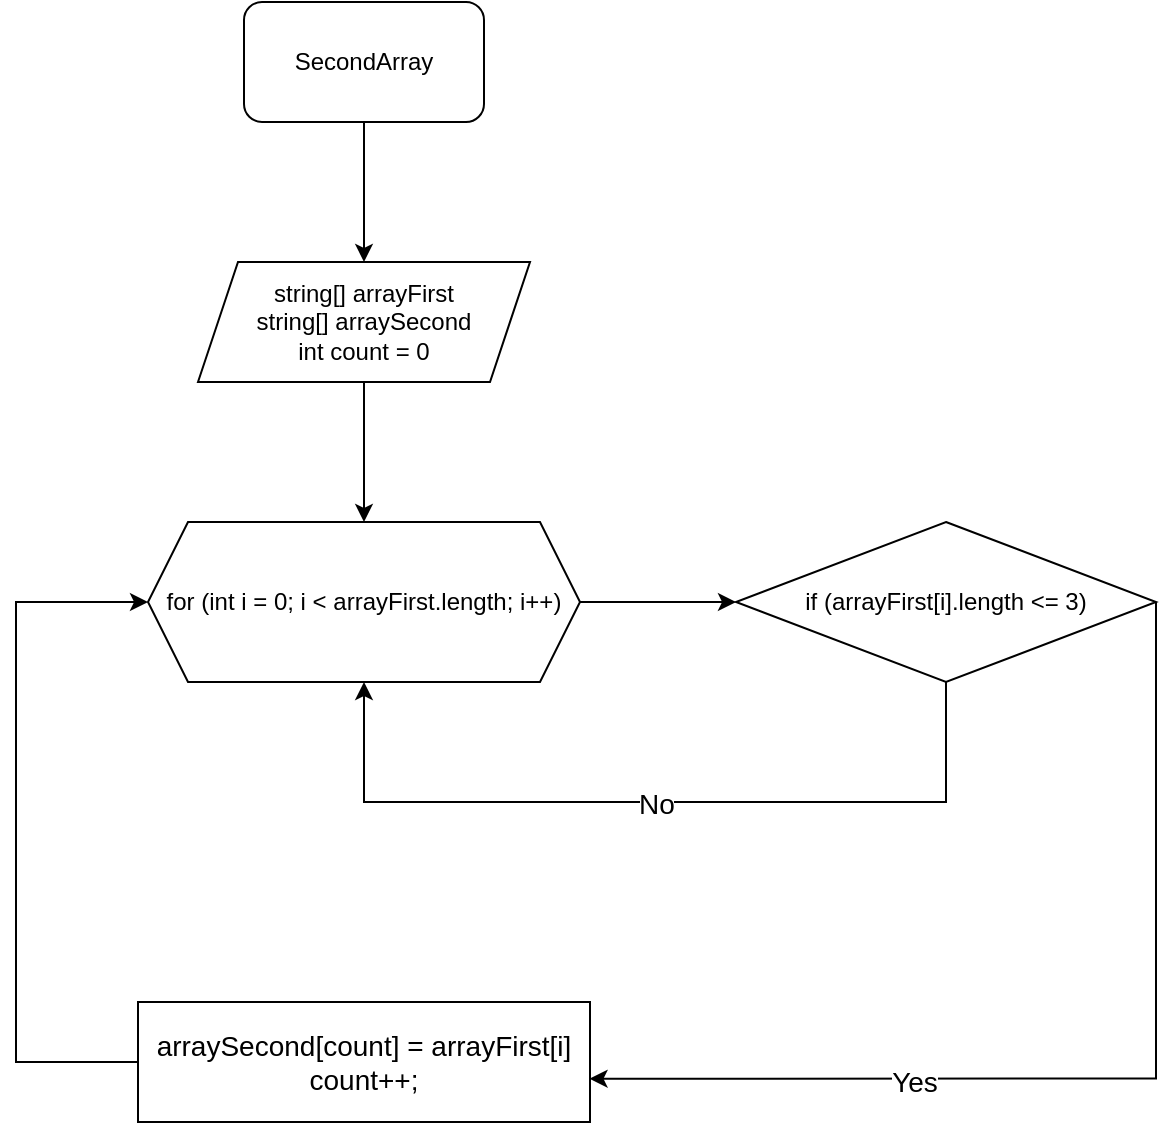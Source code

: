 <mxfile>
    <diagram id="yAGblul80aGBsqI3h5iG" name="Страница 1">
        <mxGraphModel dx="1112" dy="523" grid="1" gridSize="10" guides="1" tooltips="1" connect="1" arrows="1" fold="1" page="1" pageScale="1" pageWidth="827" pageHeight="1169" math="0" shadow="0">
            <root>
                <mxCell id="0"/>
                <mxCell id="1" parent="0"/>
                <mxCell id="2" style="edgeStyle=none;html=1;entryX=0.5;entryY=0;entryDx=0;entryDy=0;" edge="1" parent="1" source="wZigqJ7XrzioZWn9Ze9V-1" target="wZigqJ7XrzioZWn9Ze9V-2">
                    <mxGeometry relative="1" as="geometry"/>
                </mxCell>
                <mxCell id="wZigqJ7XrzioZWn9Ze9V-1" value="SecondArray" style="rounded=1;whiteSpace=wrap;html=1;" parent="1" vertex="1">
                    <mxGeometry x="354" y="40" width="120" height="60" as="geometry"/>
                </mxCell>
                <mxCell id="3" style="edgeStyle=none;html=1;entryX=0.5;entryY=0;entryDx=0;entryDy=0;" edge="1" parent="1" source="wZigqJ7XrzioZWn9Ze9V-2" target="wZigqJ7XrzioZWn9Ze9V-3">
                    <mxGeometry relative="1" as="geometry"/>
                </mxCell>
                <mxCell id="wZigqJ7XrzioZWn9Ze9V-2" value="string[] arrayFirst&lt;br&gt;string[] arraySecond&lt;br&gt;int count = 0" style="shape=parallelogram;perimeter=parallelogramPerimeter;whiteSpace=wrap;html=1;fixedSize=1;" parent="1" vertex="1">
                    <mxGeometry x="331" y="170" width="166" height="60" as="geometry"/>
                </mxCell>
                <mxCell id="wZigqJ7XrzioZWn9Ze9V-8" style="edgeStyle=orthogonalEdgeStyle;rounded=0;orthogonalLoop=1;jettySize=auto;html=1;entryX=0;entryY=0.5;entryDx=0;entryDy=0;" parent="1" source="wZigqJ7XrzioZWn9Ze9V-3" target="wZigqJ7XrzioZWn9Ze9V-7" edge="1">
                    <mxGeometry relative="1" as="geometry"/>
                </mxCell>
                <mxCell id="wZigqJ7XrzioZWn9Ze9V-3" value="for (int i = 0; i &amp;lt; arrayFirst.length; i++)" style="shape=hexagon;perimeter=hexagonPerimeter2;whiteSpace=wrap;html=1;fixedSize=1;" parent="1" vertex="1">
                    <mxGeometry x="306" y="300" width="216" height="80" as="geometry"/>
                </mxCell>
                <mxCell id="wZigqJ7XrzioZWn9Ze9V-9" style="edgeStyle=orthogonalEdgeStyle;rounded=0;orthogonalLoop=1;jettySize=auto;html=1;entryX=0.5;entryY=1;entryDx=0;entryDy=0;" parent="1" source="wZigqJ7XrzioZWn9Ze9V-7" target="wZigqJ7XrzioZWn9Ze9V-3" edge="1">
                    <mxGeometry relative="1" as="geometry">
                        <Array as="points">
                            <mxPoint x="705" y="440"/>
                            <mxPoint x="414" y="440"/>
                        </Array>
                    </mxGeometry>
                </mxCell>
                <mxCell id="wZigqJ7XrzioZWn9Ze9V-10" value="&lt;font style=&quot;font-size: 14px;&quot;&gt;No&lt;/font&gt;" style="edgeLabel;html=1;align=center;verticalAlign=middle;resizable=0;points=[];" parent="wZigqJ7XrzioZWn9Ze9V-9" vertex="1" connectable="0">
                    <mxGeometry x="-0.08" y="1" relative="1" as="geometry">
                        <mxPoint x="-16" as="offset"/>
                    </mxGeometry>
                </mxCell>
                <mxCell id="wZigqJ7XrzioZWn9Ze9V-12" style="edgeStyle=orthogonalEdgeStyle;rounded=0;orthogonalLoop=1;jettySize=auto;html=1;entryX=0.999;entryY=0.639;entryDx=0;entryDy=0;entryPerimeter=0;fontSize=14;" parent="1" source="wZigqJ7XrzioZWn9Ze9V-7" target="wZigqJ7XrzioZWn9Ze9V-11" edge="1">
                    <mxGeometry relative="1" as="geometry">
                        <Array as="points">
                            <mxPoint x="810" y="578"/>
                        </Array>
                    </mxGeometry>
                </mxCell>
                <mxCell id="wZigqJ7XrzioZWn9Ze9V-13" value="Yes" style="edgeLabel;html=1;align=center;verticalAlign=middle;resizable=0;points=[];fontSize=14;" parent="wZigqJ7XrzioZWn9Ze9V-12" vertex="1" connectable="0">
                    <mxGeometry x="0.381" y="1" relative="1" as="geometry">
                        <mxPoint as="offset"/>
                    </mxGeometry>
                </mxCell>
                <mxCell id="wZigqJ7XrzioZWn9Ze9V-7" value="if (arrayFirst[i].length &amp;lt;= 3)" style="rhombus;whiteSpace=wrap;html=1;" parent="1" vertex="1">
                    <mxGeometry x="600" y="300" width="210" height="80" as="geometry"/>
                </mxCell>
                <mxCell id="wZigqJ7XrzioZWn9Ze9V-14" style="edgeStyle=orthogonalEdgeStyle;rounded=0;orthogonalLoop=1;jettySize=auto;html=1;entryX=0;entryY=0.5;entryDx=0;entryDy=0;fontSize=14;" parent="1" source="wZigqJ7XrzioZWn9Ze9V-11" target="wZigqJ7XrzioZWn9Ze9V-3" edge="1">
                    <mxGeometry relative="1" as="geometry">
                        <Array as="points">
                            <mxPoint x="240" y="570"/>
                            <mxPoint x="240" y="340"/>
                        </Array>
                    </mxGeometry>
                </mxCell>
                <mxCell id="wZigqJ7XrzioZWn9Ze9V-11" value="arraySecond[count] = arrayFirst[i]&lt;br&gt;count++;" style="rounded=0;whiteSpace=wrap;html=1;fontSize=14;" parent="1" vertex="1">
                    <mxGeometry x="301" y="540" width="226" height="60" as="geometry"/>
                </mxCell>
            </root>
        </mxGraphModel>
    </diagram>
</mxfile>